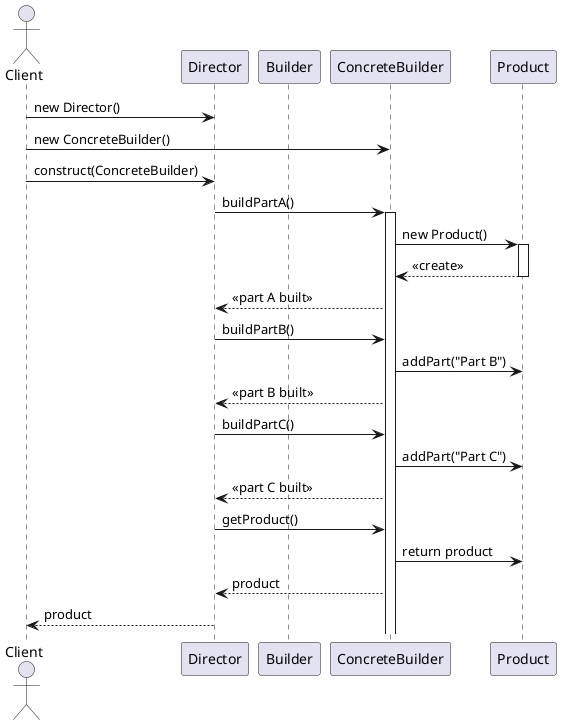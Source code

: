 @startuml BuilderPatternSequenceDiagram

actor Client
participant Director
participant "Builder" as Builder
participant "ConcreteBuilder" as ConcreteBuilder
participant "Product" as Product

Client -> Director : new Director()
Client -> ConcreteBuilder : new ConcreteBuilder()
Client -> Director : construct(ConcreteBuilder)

Director -> ConcreteBuilder : buildPartA()
activate ConcreteBuilder
ConcreteBuilder -> Product : new Product()
activate Product
Product --> ConcreteBuilder : <<create>>
deactivate Product
ConcreteBuilder --> Director : <<part A built>>

Director -> ConcreteBuilder : buildPartB()
ConcreteBuilder -> Product : addPart("Part B")
ConcreteBuilder --> Director : <<part B built>>

Director -> ConcreteBuilder : buildPartC()
ConcreteBuilder -> Product : addPart("Part C")
ConcreteBuilder --> Director : <<part C built>>

Director -> ConcreteBuilder : getProduct()
ConcreteBuilder -> Product : return product
ConcreteBuilder --> Director : product
Director --> Client : product

@enduml
